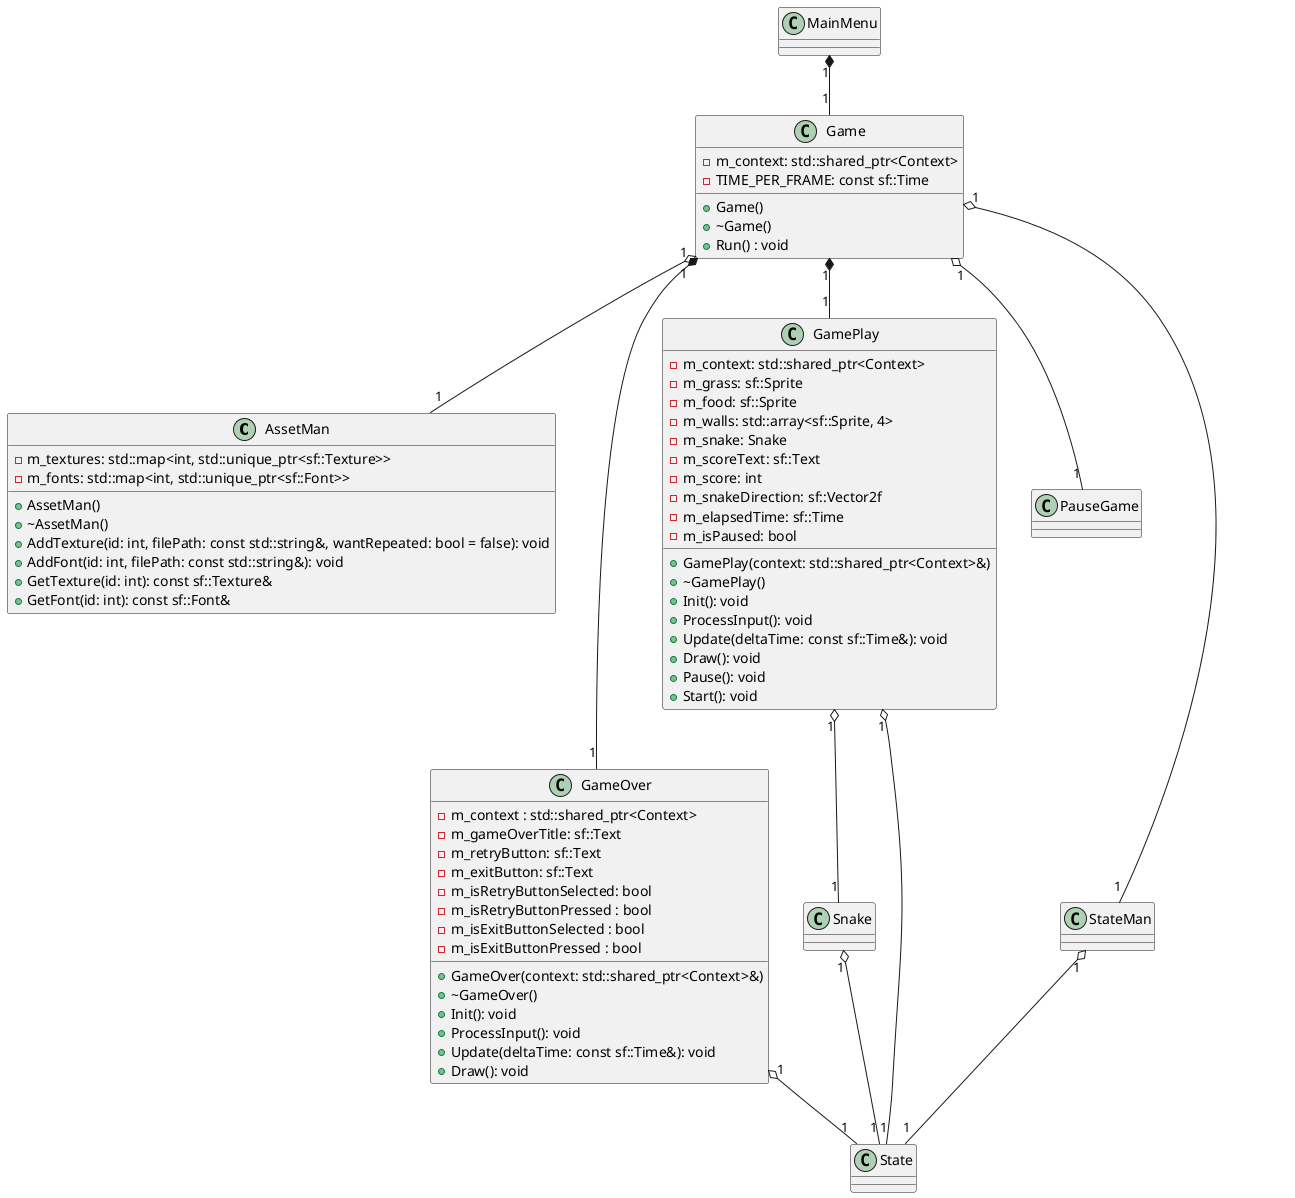 @startuml diagrama

class AssetMan {
    - m_textures: std::map<int, std::unique_ptr<sf::Texture>>
    - m_fonts: std::map<int, std::unique_ptr<sf::Font>>
    + AssetMan()
    +~AssetMan()
    + AddTexture(id: int, filePath: const std::string&, wantRepeated: bool = false): void
    + AddFont(id: int, filePath: const std::string&): void
    + GetTexture(id: int): const sf::Texture&
    + GetFont(id: int): const sf::Font&
    }
class Game{
    - m_context: std::shared_ptr<Context>
    - TIME_PER_FRAME: const sf::Time
    + Game()
    + ~Game()
    + Run() : void
}
class GameOver{
    - m_context : std::shared_ptr<Context>
    - m_gameOverTitle: sf::Text
    - m_retryButton: sf::Text
    - m_exitButton: sf::Text
    - m_isRetryButtonSelected: bool
    - m_isRetryButtonPressed : bool
    - m_isExitButtonSelected : bool
    - m_isExitButtonPressed : bool
    + GameOver(context: std::shared_ptr<Context>&)
    + ~GameOver()
    + Init(): void 
    + ProcessInput(): void
    + Update(deltaTime: const sf::Time&): void
    + Draw(): void 
}
class GamePlay{
    - m_context: std::shared_ptr<Context>
    - m_grass: sf::Sprite
    - m_food: sf::Sprite
    - m_walls: std::array<sf::Sprite, 4>
    - m_snake: Snake
    - m_scoreText: sf::Text
    - m_score: int
    - m_snakeDirection: sf::Vector2f
    - m_elapsedTime: sf::Time
    - m_isPaused: bool
    + GamePlay(context: std::shared_ptr<Context>&)
    + ~GamePlay()
    + Init(): void
    + ProcessInput(): void
    + Update(deltaTime: const sf::Time&): void
    + Draw(): void
    + Pause(): void
    + Start(): void
}
class MainMenu
class PauseGame
class Snake
class State
class StateMan


MainMenu "1" *-- "1" Game
Game "1" *-- "1" GamePlay
Game "1" *-- "1" GameOver
Game "1" o-- "1" PauseGame
Game "1" o-- "1" StateMan
Game "1" o-- "1" AssetMan
StateMan "1" o-- "1" State
GamePlay "1" o-- "1" State
GamePlay "1" o--  "1" Snake
GameOver "1" o-- "1" State
Snake "1" o-- "1" State
